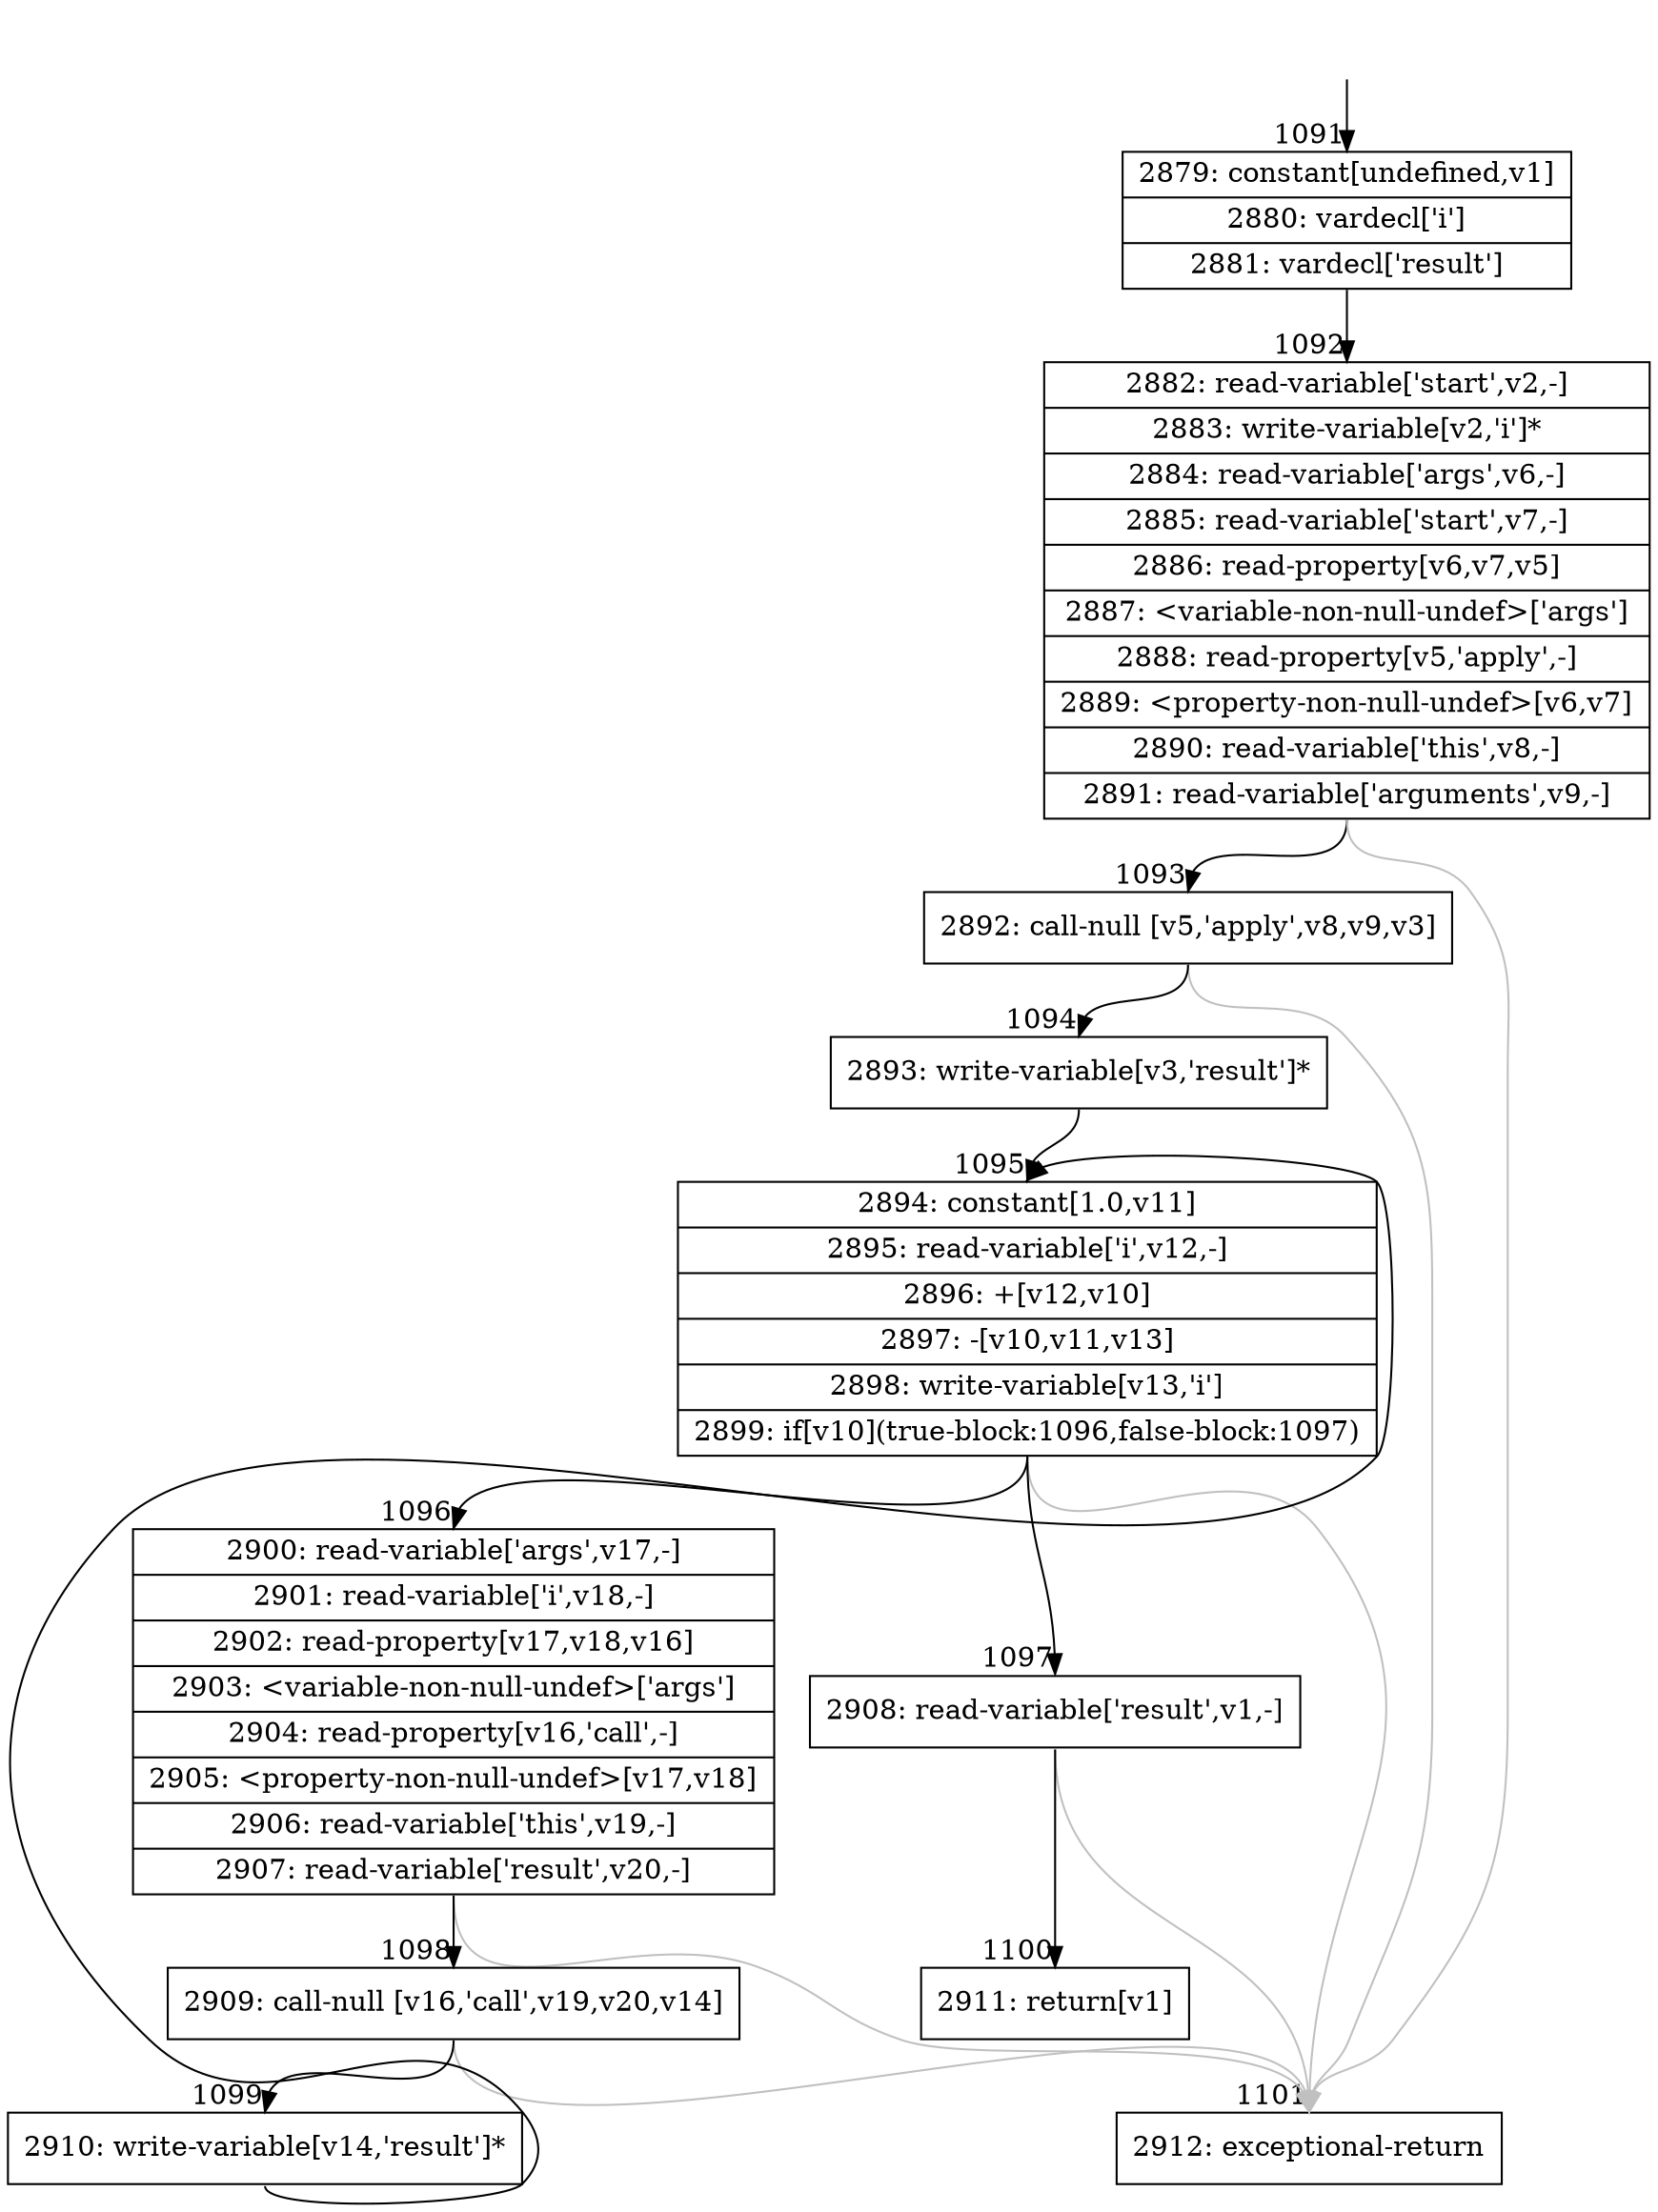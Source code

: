 digraph {
rankdir="TD"
BB_entry93[shape=none,label=""];
BB_entry93 -> BB1091 [tailport=s, headport=n, headlabel="    1091"]
BB1091 [shape=record label="{2879: constant[undefined,v1]|2880: vardecl['i']|2881: vardecl['result']}" ] 
BB1091 -> BB1092 [tailport=s, headport=n, headlabel="      1092"]
BB1092 [shape=record label="{2882: read-variable['start',v2,-]|2883: write-variable[v2,'i']*|2884: read-variable['args',v6,-]|2885: read-variable['start',v7,-]|2886: read-property[v6,v7,v5]|2887: \<variable-non-null-undef\>['args']|2888: read-property[v5,'apply',-]|2889: \<property-non-null-undef\>[v6,v7]|2890: read-variable['this',v8,-]|2891: read-variable['arguments',v9,-]}" ] 
BB1092 -> BB1093 [tailport=s, headport=n, headlabel="      1093"]
BB1092 -> BB1101 [tailport=s, headport=n, color=gray, headlabel="      1101"]
BB1093 [shape=record label="{2892: call-null [v5,'apply',v8,v9,v3]}" ] 
BB1093 -> BB1094 [tailport=s, headport=n, headlabel="      1094"]
BB1093 -> BB1101 [tailport=s, headport=n, color=gray]
BB1094 [shape=record label="{2893: write-variable[v3,'result']*}" ] 
BB1094 -> BB1095 [tailport=s, headport=n, headlabel="      1095"]
BB1095 [shape=record label="{2894: constant[1.0,v11]|2895: read-variable['i',v12,-]|2896: +[v12,v10]|2897: -[v10,v11,v13]|2898: write-variable[v13,'i']|2899: if[v10](true-block:1096,false-block:1097)}" ] 
BB1095 -> BB1096 [tailport=s, headport=n, headlabel="      1096"]
BB1095 -> BB1097 [tailport=s, headport=n, headlabel="      1097"]
BB1095 -> BB1101 [tailport=s, headport=n, color=gray]
BB1096 [shape=record label="{2900: read-variable['args',v17,-]|2901: read-variable['i',v18,-]|2902: read-property[v17,v18,v16]|2903: \<variable-non-null-undef\>['args']|2904: read-property[v16,'call',-]|2905: \<property-non-null-undef\>[v17,v18]|2906: read-variable['this',v19,-]|2907: read-variable['result',v20,-]}" ] 
BB1096 -> BB1098 [tailport=s, headport=n, headlabel="      1098"]
BB1096 -> BB1101 [tailport=s, headport=n, color=gray]
BB1097 [shape=record label="{2908: read-variable['result',v1,-]}" ] 
BB1097 -> BB1100 [tailport=s, headport=n, headlabel="      1100"]
BB1097 -> BB1101 [tailport=s, headport=n, color=gray]
BB1098 [shape=record label="{2909: call-null [v16,'call',v19,v20,v14]}" ] 
BB1098 -> BB1099 [tailport=s, headport=n, headlabel="      1099"]
BB1098 -> BB1101 [tailport=s, headport=n, color=gray]
BB1099 [shape=record label="{2910: write-variable[v14,'result']*}" ] 
BB1099 -> BB1095 [tailport=s, headport=n]
BB1100 [shape=record label="{2911: return[v1]}" ] 
BB1101 [shape=record label="{2912: exceptional-return}" ] 
//#$~ 876
}
